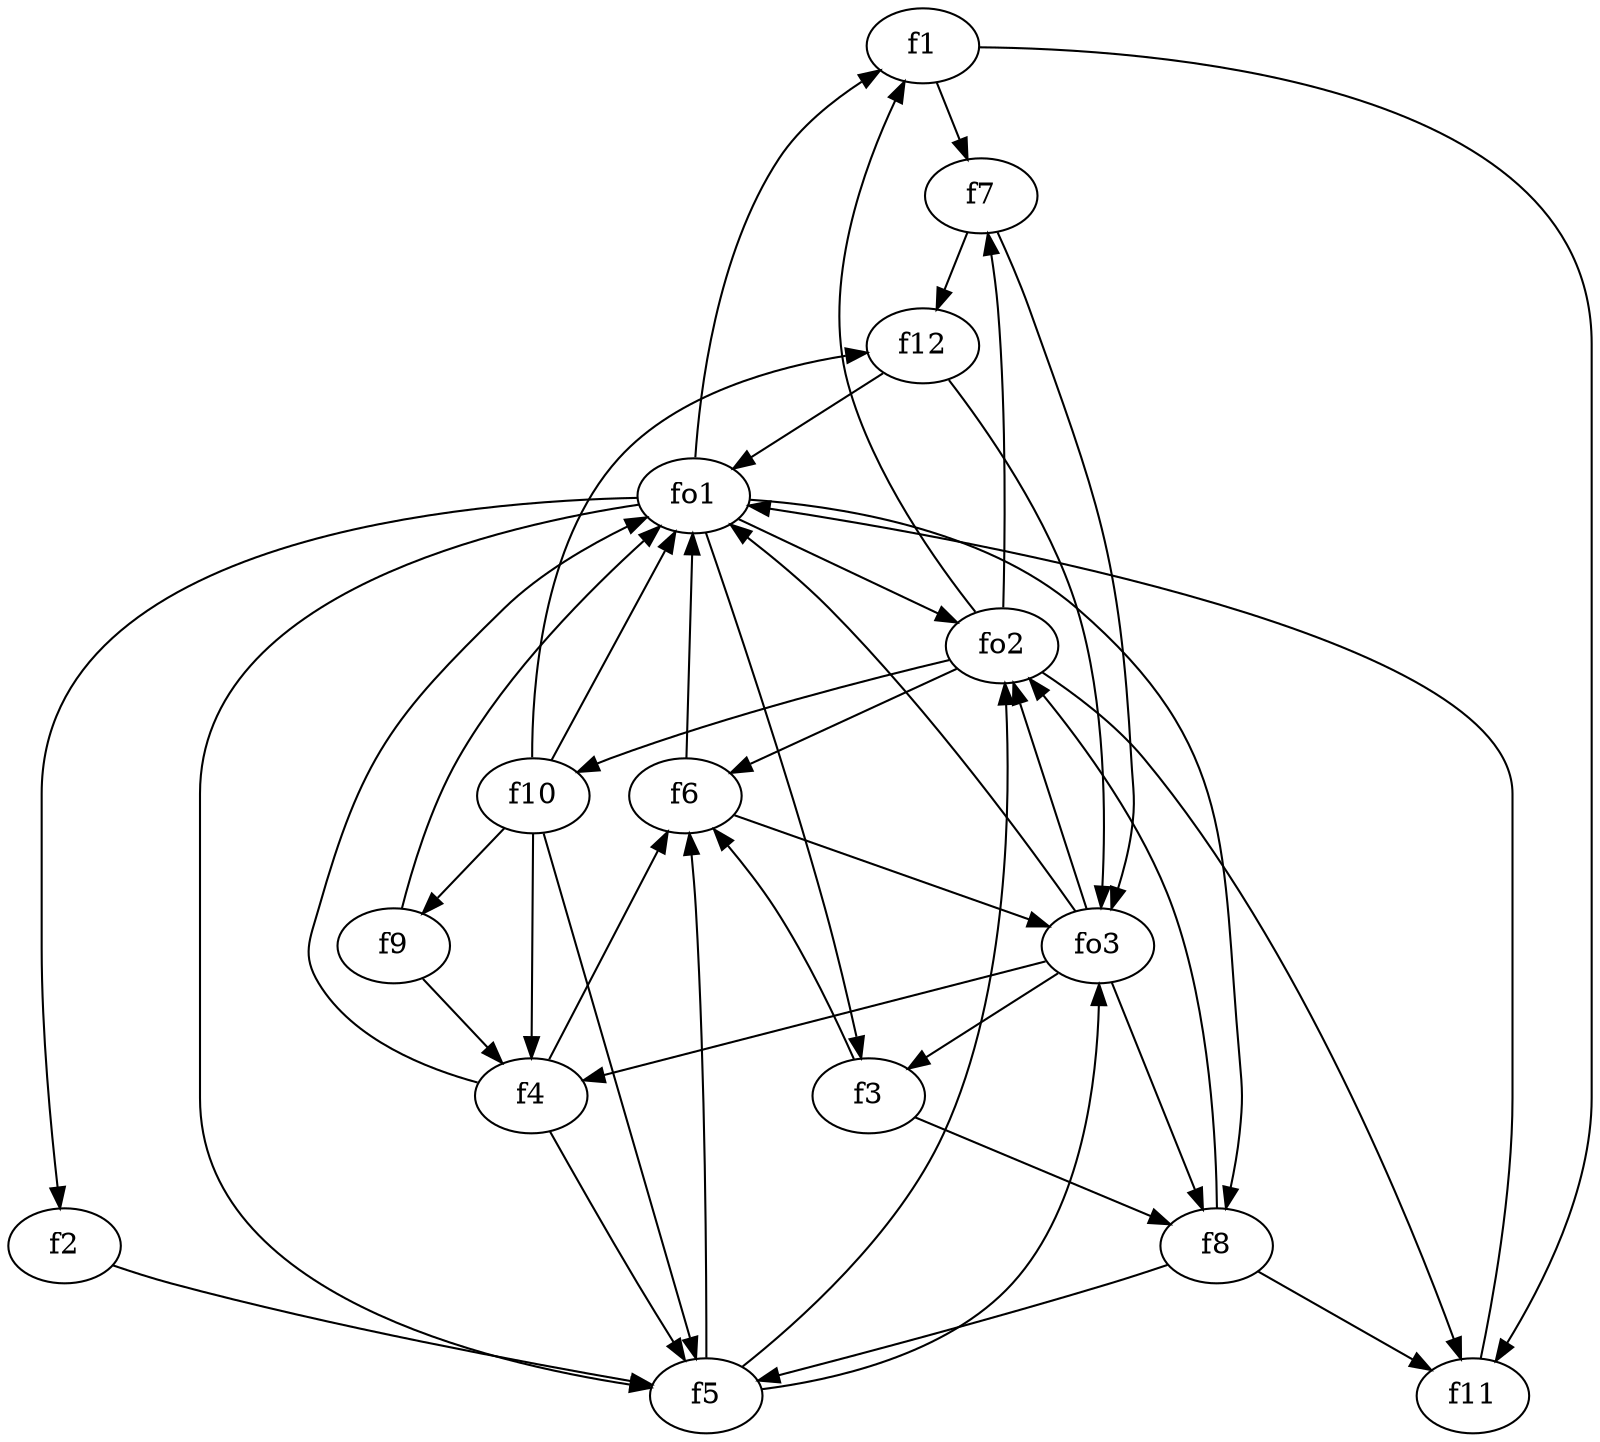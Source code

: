 strict digraph  {
f1;
f2;
f3;
f4;
f5;
f6;
f7;
f8;
f9;
f10;
f11;
f12;
fo1;
fo2;
fo3;
f1 -> f11  [weight=2];
f1 -> f7  [weight=2];
f2 -> f5  [weight=2];
f3 -> f6  [weight=2];
f3 -> f8  [weight=2];
f4 -> fo1  [weight=2];
f4 -> f5  [weight=2];
f4 -> f6  [weight=2];
f5 -> f6  [weight=2];
f5 -> fo2  [weight=2];
f5 -> fo3  [weight=2];
f6 -> fo3  [weight=2];
f6 -> fo1  [weight=2];
f7 -> f12  [weight=2];
f7 -> fo3  [weight=2];
f8 -> f11  [weight=2];
f8 -> fo2  [weight=2];
f8 -> f5  [weight=2];
f9 -> f4  [weight=2];
f9 -> fo1  [weight=2];
f10 -> f4  [weight=2];
f10 -> f5  [weight=2];
f10 -> fo1  [weight=2];
f10 -> f9  [weight=2];
f10 -> f12  [weight=2];
f11 -> fo1  [weight=2];
f12 -> fo3  [weight=2];
f12 -> fo1  [weight=2];
fo1 -> f8  [weight=2];
fo1 -> fo2  [weight=2];
fo1 -> f2  [weight=2];
fo1 -> f1  [weight=2];
fo1 -> f3  [weight=2];
fo1 -> f5  [weight=2];
fo2 -> f11  [weight=2];
fo2 -> f1  [weight=2];
fo2 -> f7  [weight=2];
fo2 -> f6  [weight=2];
fo2 -> f10  [weight=2];
fo3 -> fo1  [weight=2];
fo3 -> fo2  [weight=2];
fo3 -> f3  [weight=2];
fo3 -> f8  [weight=2];
fo3 -> f4  [weight=2];
}
